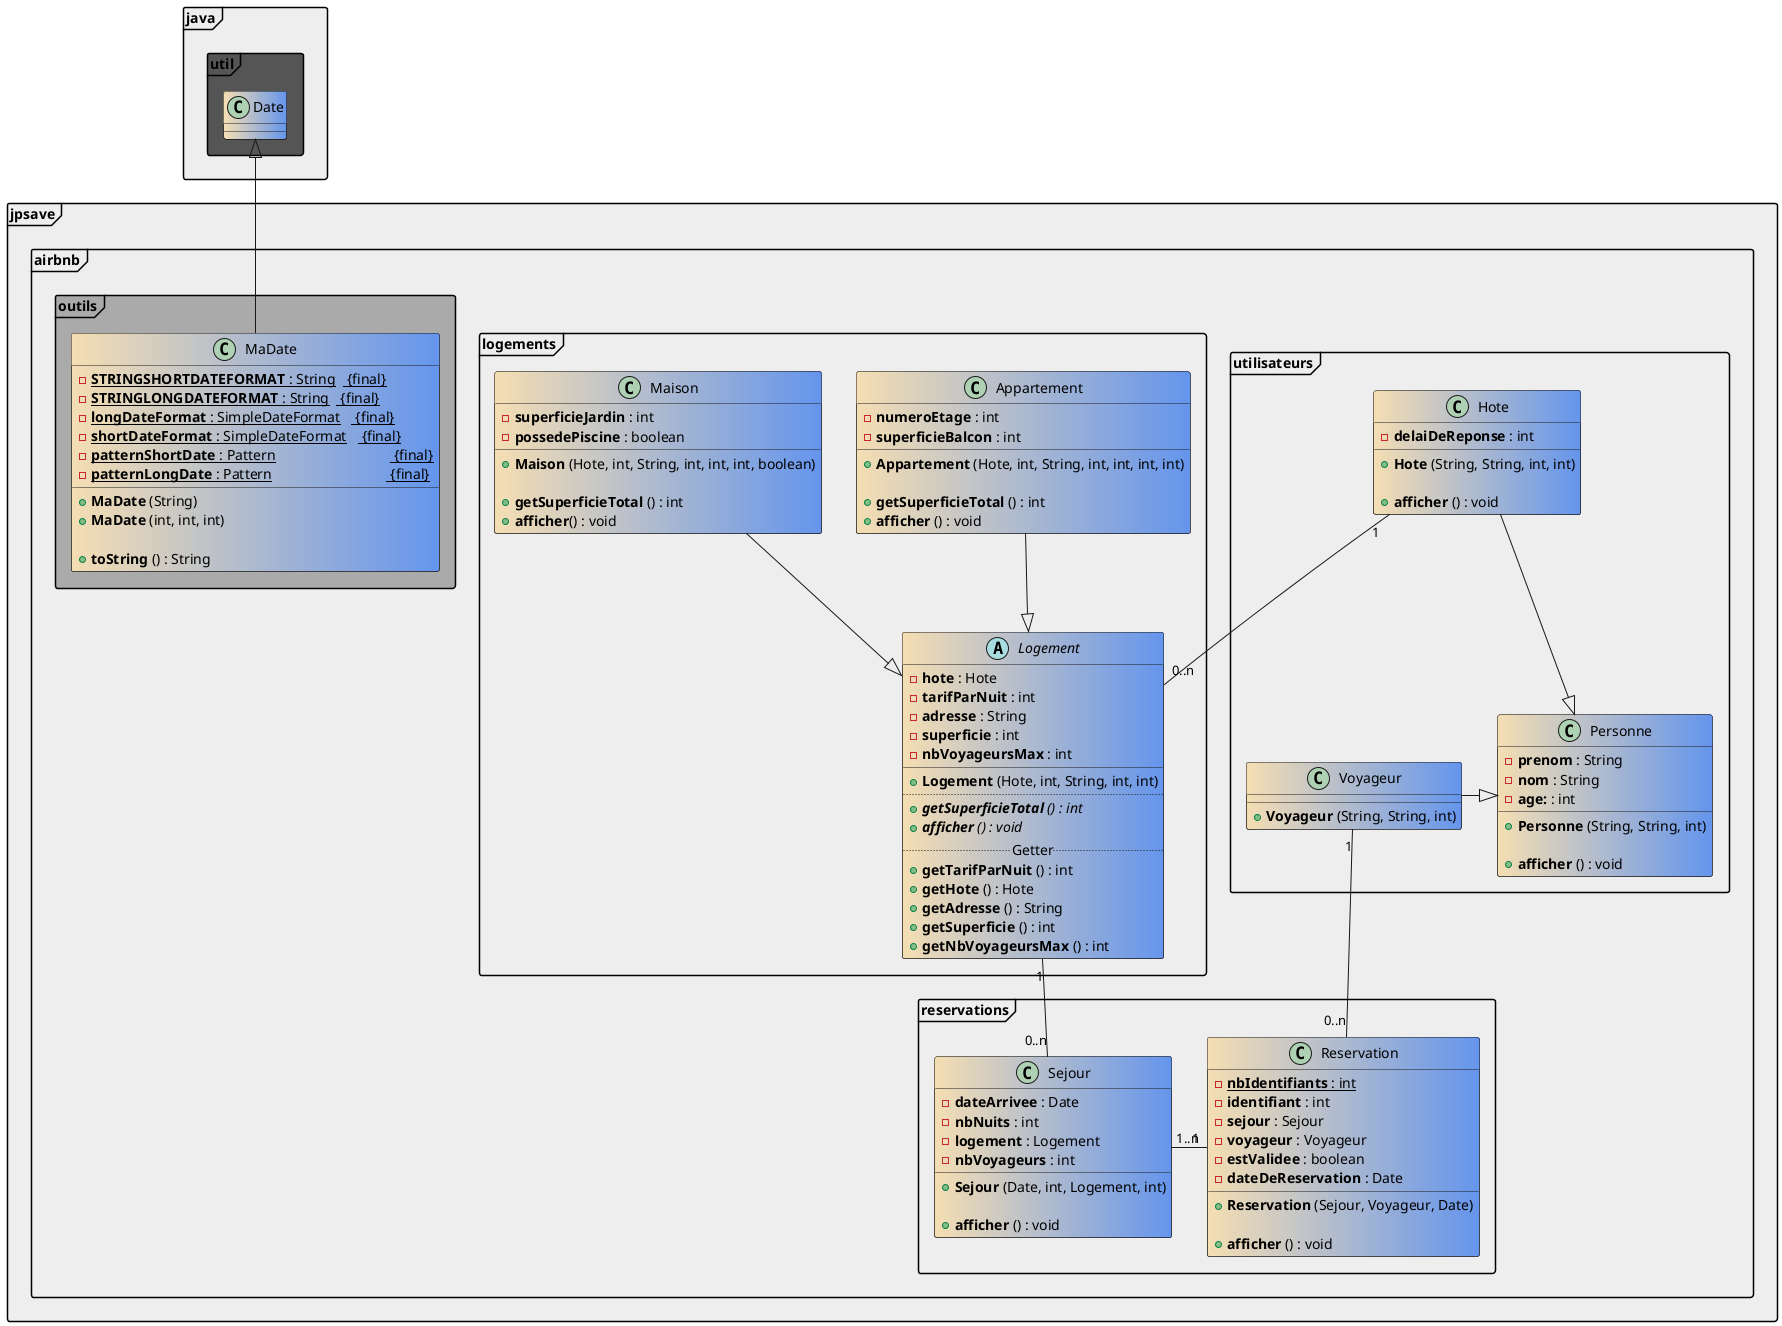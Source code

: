 @startuml

' skinparam handwritten true
'skinparam defaultFontName Droid
skinparam packageStyle frame
skinparam packageBackgroundColor #EEEEEE
skinparam classBackgroundColor Wheat|CornflowerBlue

!define FINAL &#123;final&#125;

package jpsave.airbnb.utilisateurs {
    class Personne {
        - <b>prenom</b> : String
        - <b>nom</b> : String
        - <b>age:</b> : int

        + <b>Personne</b> (String, String, int)

        + <b>afficher</b> () : void
    }
    class Hote {
        - <b>delaiDeReponse</b> : int

        + <b>Hote</b> (String, String, int, int)

        + <b>afficher</b> () : void
    }
    class Voyageur {

        + <b>Voyageur</b> (String, String, int)
    }
}
package jpsave.airbnb.logements {
    abstract class Logement {
        - <b>hote</b> : Hote
        - <b>tarifParNuit</b> : int
        - <b>adresse</b> : String
        - <b>superficie</b> : int
        - <b>nbVoyageursMax</b> : int
        __
        + <b>Logement</b> (Hote, int, String, int, int)
        ..
        + <b>{abstract}getSuperficieTotal</b> () : int
        + <b>{abstract}afficher</b> () : void
        ..Getter..
        + <b>getTarifParNuit</b> () : int
        + <b>getHote</b> () : Hote
        + <b>getAdresse</b> () : String
        + <b>getSuperficie</b> () : int
        + <b>getNbVoyageursMax</b> () : int
    }
    class Appartement {
        - <b>numeroEtage</b> : int
        - <b>superficieBalcon</b> : int

        + <b>Appartement</b> (Hote, int, String, int, int, int, int)

        + <b>getSuperficieTotal</b> () : int
        + <b>afficher</b> () : void
    }
    class Maison {
        - <b>superficieJardin</b> : int
        - <b>possedePiscine</b> : boolean

        + <b>Maison</b> (Hote, int, String, int, int, int, boolean)

        + <b>getSuperficieTotal</b> () : int
        + <b>afficher</b>() : void
    }
}
package jpsave.airbnb.reservations {
    class Sejour {
        - <b>dateArrivee</b> : Date
        - <b>nbNuits</b> : int
        - <b>logement</b> : Logement
        - <b>nbVoyageurs</b> : int

        + <b>Sejour</b> (Date, int, Logement, int)

        + <b>afficher</b> () : void
    }
    class Reservation {
        - <b>{static}nbIdentifiants</b> : int
        - <b>identifiant</b> : int
        - <b>sejour</b> : Sejour
        - <b>voyageur</b> : Voyageur
        - <b>estValidee</b> : boolean
        - <b>dateDeReservation</b> : Date

        + <b>Reservation</b> (Sejour, Voyageur, Date)

        + <b>afficher</b> () : void
    }
}

package jpsave.airbnb.outils #AAAAAA {
    class MaDate {
        - <b>{static}STRINGSHORTDATEFORMAT</b> : String\t FINAL
        - <b>{static}STRINGLONGDATEFORMAT</b> : String\t FINAL
        - <b>{static}longDateFormat</b> : SimpleDateFormat\t FINAL
        - <b>{static}shortDateFormat</b> : SimpleDateFormat\t FINAL
        - <b>{static}patternShortDate</b> : Pattern\t\t\t\t FINAL
        - <b>{static}patternLongDate</b> : Pattern\t\t\t\t FINAL

        + <b>MaDate</b> (String)
        + <b>MaDate</b> (int, int, int)

        + <b>toString</b> () : String
    }
}
package java.util #555555 {
    class Date {}
}
Date <|-- MaDate

Hote --|>  Personne
Voyageur -|>  Personne
Maison --|>  Logement
Appartement --|>  Logement
Hote "1" -- "0..n" Logement
Voyageur "1" -- "0..n" Reservation
Logement "1" -- "0..n" Sejour
Reservation "1" - "1..n" Sejour

@enduml